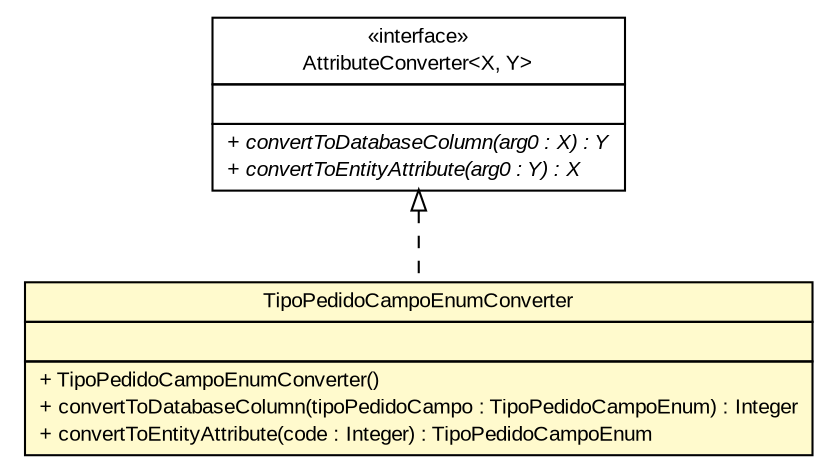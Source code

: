 #!/usr/local/bin/dot
#
# Class diagram 
# Generated by UMLGraph version R5_6 (http://www.umlgraph.org/)
#

digraph G {
	edge [fontname="arial",fontsize=10,labelfontname="arial",labelfontsize=10];
	node [fontname="arial",fontsize=10,shape=plaintext];
	nodesep=0.25;
	ranksep=0.5;
	// br.gov.to.sefaz.arr.persistence.converter.TipoPedidoCampoEnumConverter
	c163331 [label=<<table title="br.gov.to.sefaz.arr.persistence.converter.TipoPedidoCampoEnumConverter" border="0" cellborder="1" cellspacing="0" cellpadding="2" port="p" bgcolor="lemonChiffon" href="./TipoPedidoCampoEnumConverter.html">
		<tr><td><table border="0" cellspacing="0" cellpadding="1">
<tr><td align="center" balign="center"> TipoPedidoCampoEnumConverter </td></tr>
		</table></td></tr>
		<tr><td><table border="0" cellspacing="0" cellpadding="1">
<tr><td align="left" balign="left">  </td></tr>
		</table></td></tr>
		<tr><td><table border="0" cellspacing="0" cellpadding="1">
<tr><td align="left" balign="left"> + TipoPedidoCampoEnumConverter() </td></tr>
<tr><td align="left" balign="left"> + convertToDatabaseColumn(tipoPedidoCampo : TipoPedidoCampoEnum) : Integer </td></tr>
<tr><td align="left" balign="left"> + convertToEntityAttribute(code : Integer) : TipoPedidoCampoEnum </td></tr>
		</table></td></tr>
		</table>>, URL="./TipoPedidoCampoEnumConverter.html", fontname="arial", fontcolor="black", fontsize=10.0];
	//br.gov.to.sefaz.arr.persistence.converter.TipoPedidoCampoEnumConverter implements javax.persistence.AttributeConverter<X, Y>
	c163583:p -> c163331:p [dir=back,arrowtail=empty,style=dashed];
	// javax.persistence.AttributeConverter<X, Y>
	c163583 [label=<<table title="javax.persistence.AttributeConverter" border="0" cellborder="1" cellspacing="0" cellpadding="2" port="p" href="http://java.sun.com/j2se/1.4.2/docs/api/javax/persistence/AttributeConverter.html">
		<tr><td><table border="0" cellspacing="0" cellpadding="1">
<tr><td align="center" balign="center"> &#171;interface&#187; </td></tr>
<tr><td align="center" balign="center"> AttributeConverter&lt;X, Y&gt; </td></tr>
		</table></td></tr>
		<tr><td><table border="0" cellspacing="0" cellpadding="1">
<tr><td align="left" balign="left">  </td></tr>
		</table></td></tr>
		<tr><td><table border="0" cellspacing="0" cellpadding="1">
<tr><td align="left" balign="left"><font face="arial italic" point-size="10.0"> + convertToDatabaseColumn(arg0 : X) : Y </font></td></tr>
<tr><td align="left" balign="left"><font face="arial italic" point-size="10.0"> + convertToEntityAttribute(arg0 : Y) : X </font></td></tr>
		</table></td></tr>
		</table>>, URL="http://java.sun.com/j2se/1.4.2/docs/api/javax/persistence/AttributeConverter.html", fontname="arial", fontcolor="black", fontsize=10.0];
}

